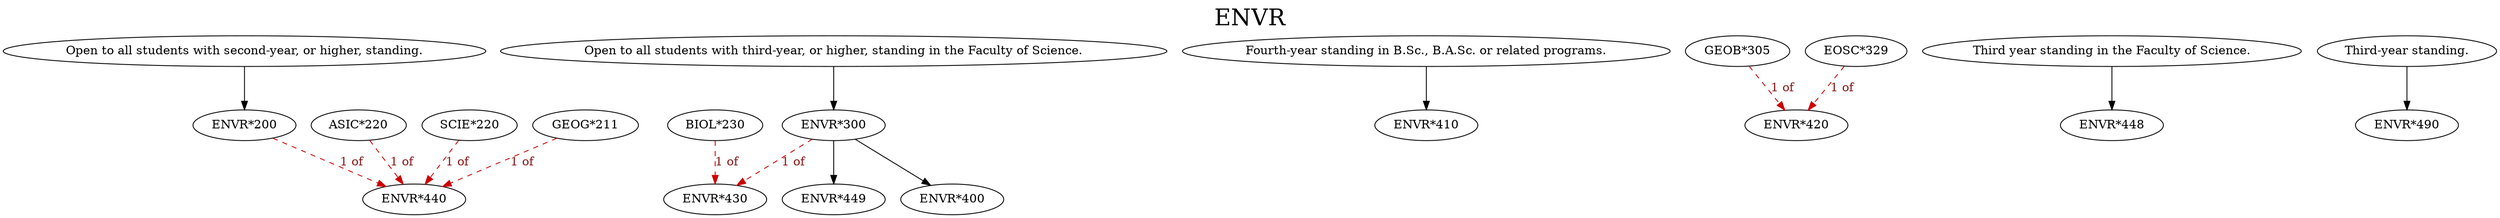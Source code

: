 digraph ENVR {
labelloc = "t";
label = "ENVR"
fontsize = 27;
"Open to all students with second-year, or higher, standing." -> "ENVR*200" [style=solid]
"Open to all students with third-year, or higher, standing in the Faculty of Science." -> "ENVR*300" [style=solid]
"ENVR*300" -> "ENVR*400" [style=solid]
"Fourth-year standing in B.Sc., B.A.Sc. or related programs." -> "ENVR*410" [style=solid]
"GEOB*305" -> "ENVR*420" [style=dashed] [label="1 of", fontcolor=firebrick4] [color=red3]
"EOSC*329" -> "ENVR*420" [style=dashed] [label="1 of", fontcolor=firebrick4] [color=red3]
"ENVR*300" -> "ENVR*430" [style=dashed] [label="1 of", fontcolor=firebrick4] [color=red3]
"BIOL*230" -> "ENVR*430" [style=dashed] [label="1 of", fontcolor=firebrick4] [color=red3]
"ENVR*200" -> "ENVR*440" [style=dashed] [label="1 of", fontcolor=firebrick4] [color=red3]
"ASIC*220" -> "ENVR*440" [style=dashed] [label="1 of", fontcolor=firebrick4] [color=red3]
"SCIE*220" -> "ENVR*440" [style=dashed] [label="1 of", fontcolor=firebrick4] [color=red3]
"GEOG*211" -> "ENVR*440" [style=dashed] [label="1 of", fontcolor=firebrick4] [color=red3]
"Third year standing in the Faculty of Science." -> "ENVR*448" [style=solid]
"ENVR*300" -> "ENVR*449" [style=solid]
"Third-year standing." -> "ENVR*490" [style=solid]
}

